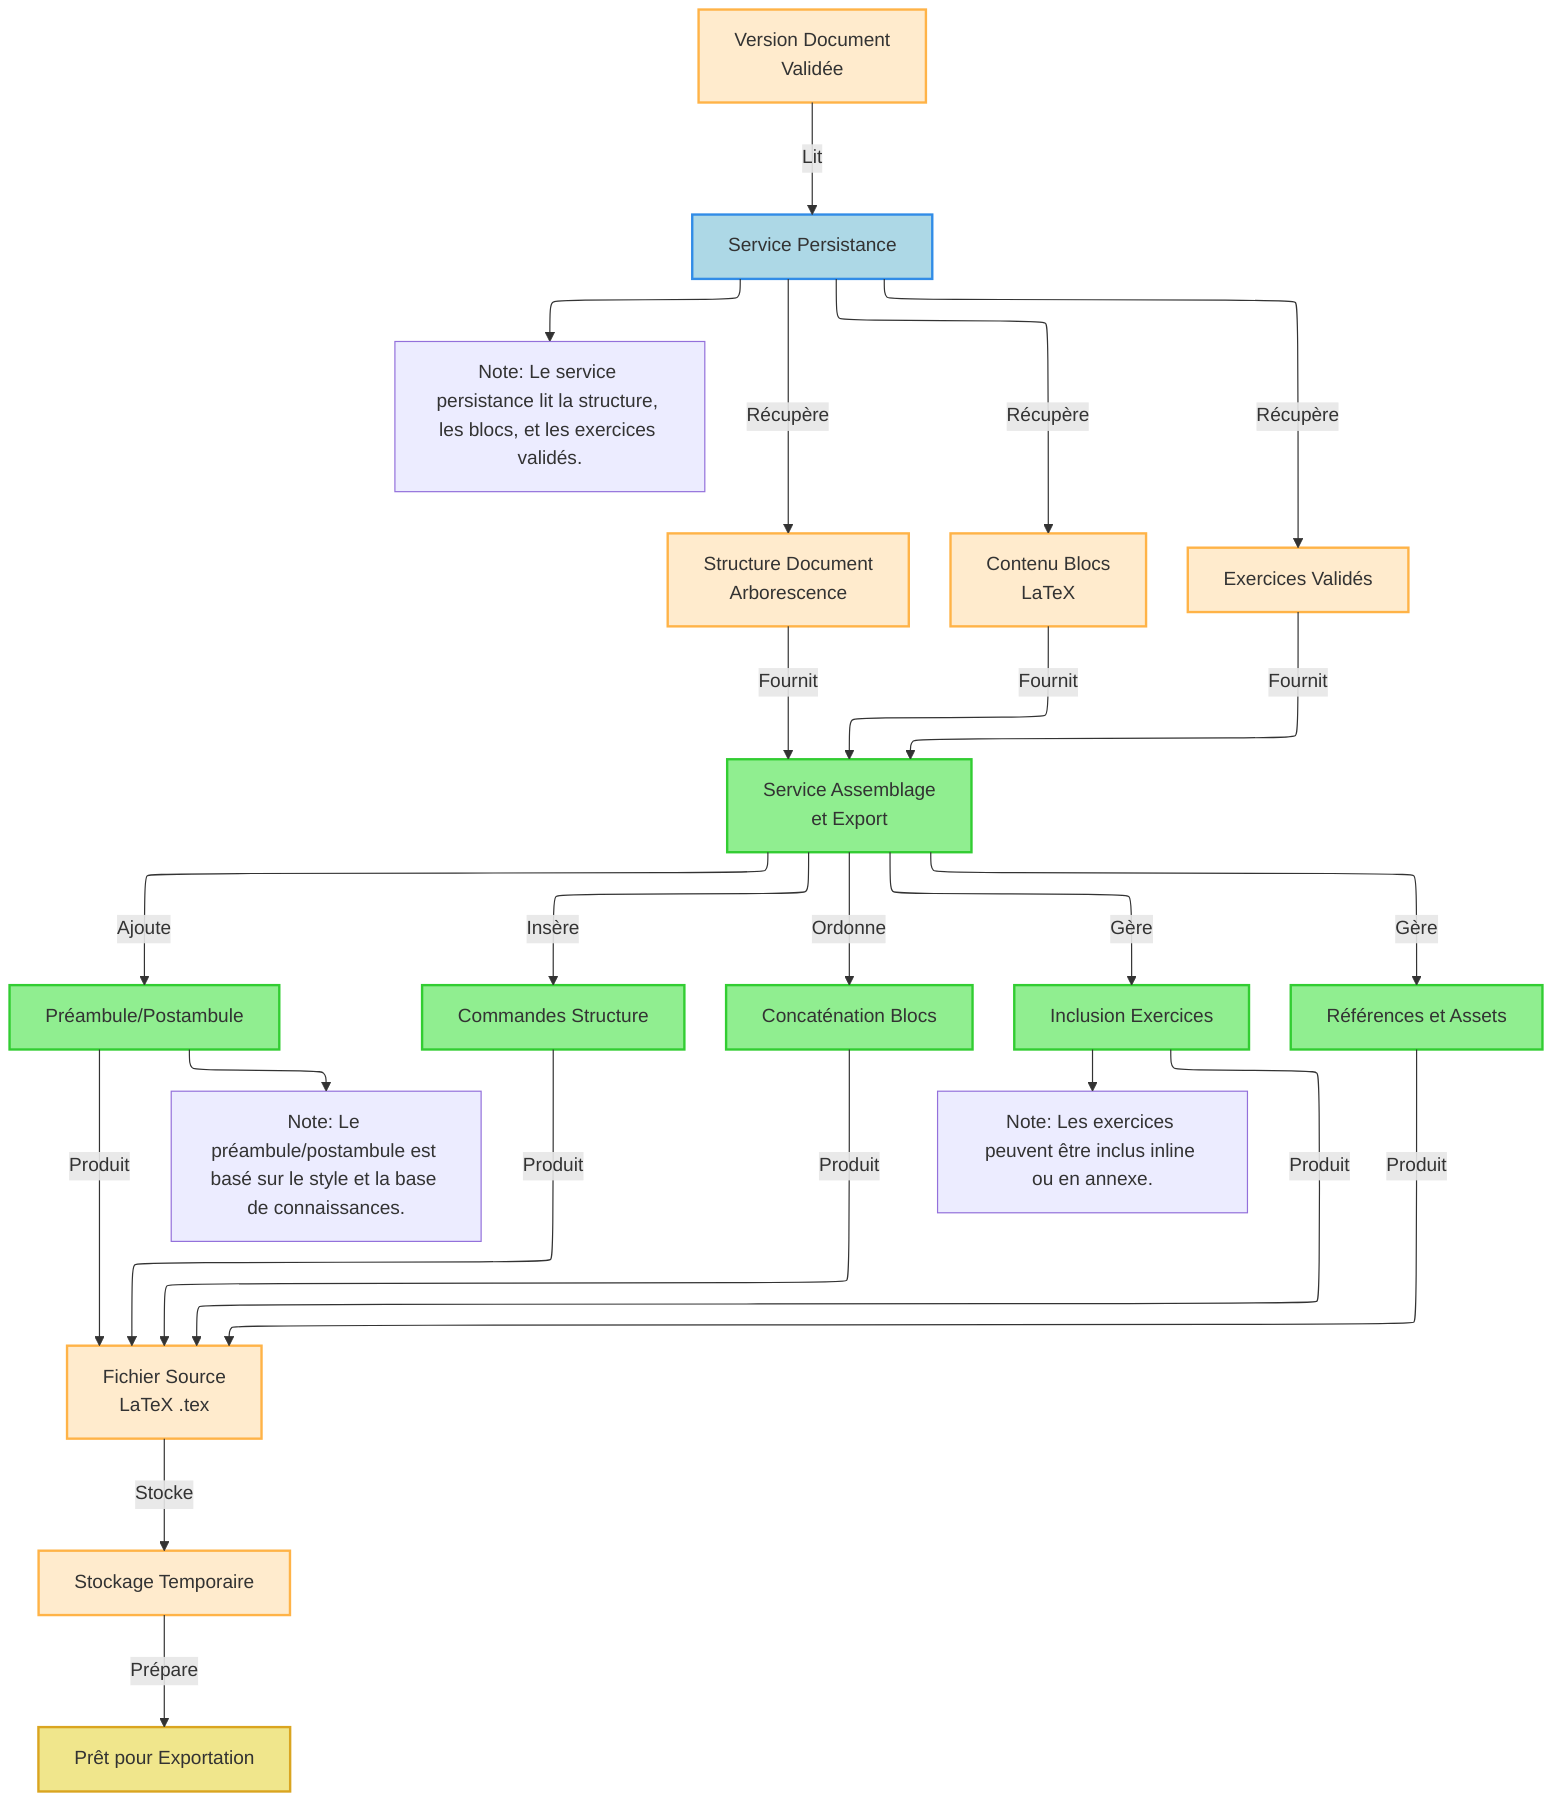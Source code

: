 ---
config:
  layout: elk
---
flowchart TD
    A["Version Document<br>Validée"] -- Lit --> B["Service Persistance"]
    B -- Récupère --> C["Structure Document<br>Arborescence"] & D["Contenu Blocs<br>LaTeX"] & E["Exercices Validés"]
    C -- Fournit --> F["Service Assemblage<br>et Export"]
    D -- Fournit --> F
    E -- Fournit --> F
    F -- Ajoute --> G["Préambule/Postambule"]
    F -- Insère --> H["Commandes Structure"]
    F -- Ordonne --> I["Concaténation Blocs"]
    F -- Gère --> J["Inclusion Exercices"] & K["Références et Assets"]
    G -- Produit --> L["Fichier Source<br>LaTeX .tex"]
    H -- Produit --> L
    I -- Produit --> L
    J -- Produit --> L
    K -- Produit --> L
    L -- Stocke --> M["Stockage Temporaire"]
    M -- Prépare --> N["Prêt pour Exportation"]
    G --> note1["Note: Le préambule/postambule est basé sur le style et la base de connaissances."]
    J --> note2["Note: Les exercices peuvent être inclus inline ou en annexe."]
    B --> note3["Note: Le service persistance lit la structure, les blocs, et les exercices validés."]
     A:::data
     B:::service
     C:::data
     D:::data
     E:::data
     F:::process
     G:::process
     H:::process
     I:::process
     J:::process
     K:::process
     L:::data
     M:::data
     N:::output
    classDef process fill:#90ee90,stroke:#32cd32,stroke-width:2px
    classDef data fill:#ffebcd,stroke:#ffb347,stroke-width:2px
    classDef service fill:#add8e6,stroke:#318ce7,stroke-width:2px
    classDef output fill:#f0e68c,stroke:#daa520,stroke-width:2px